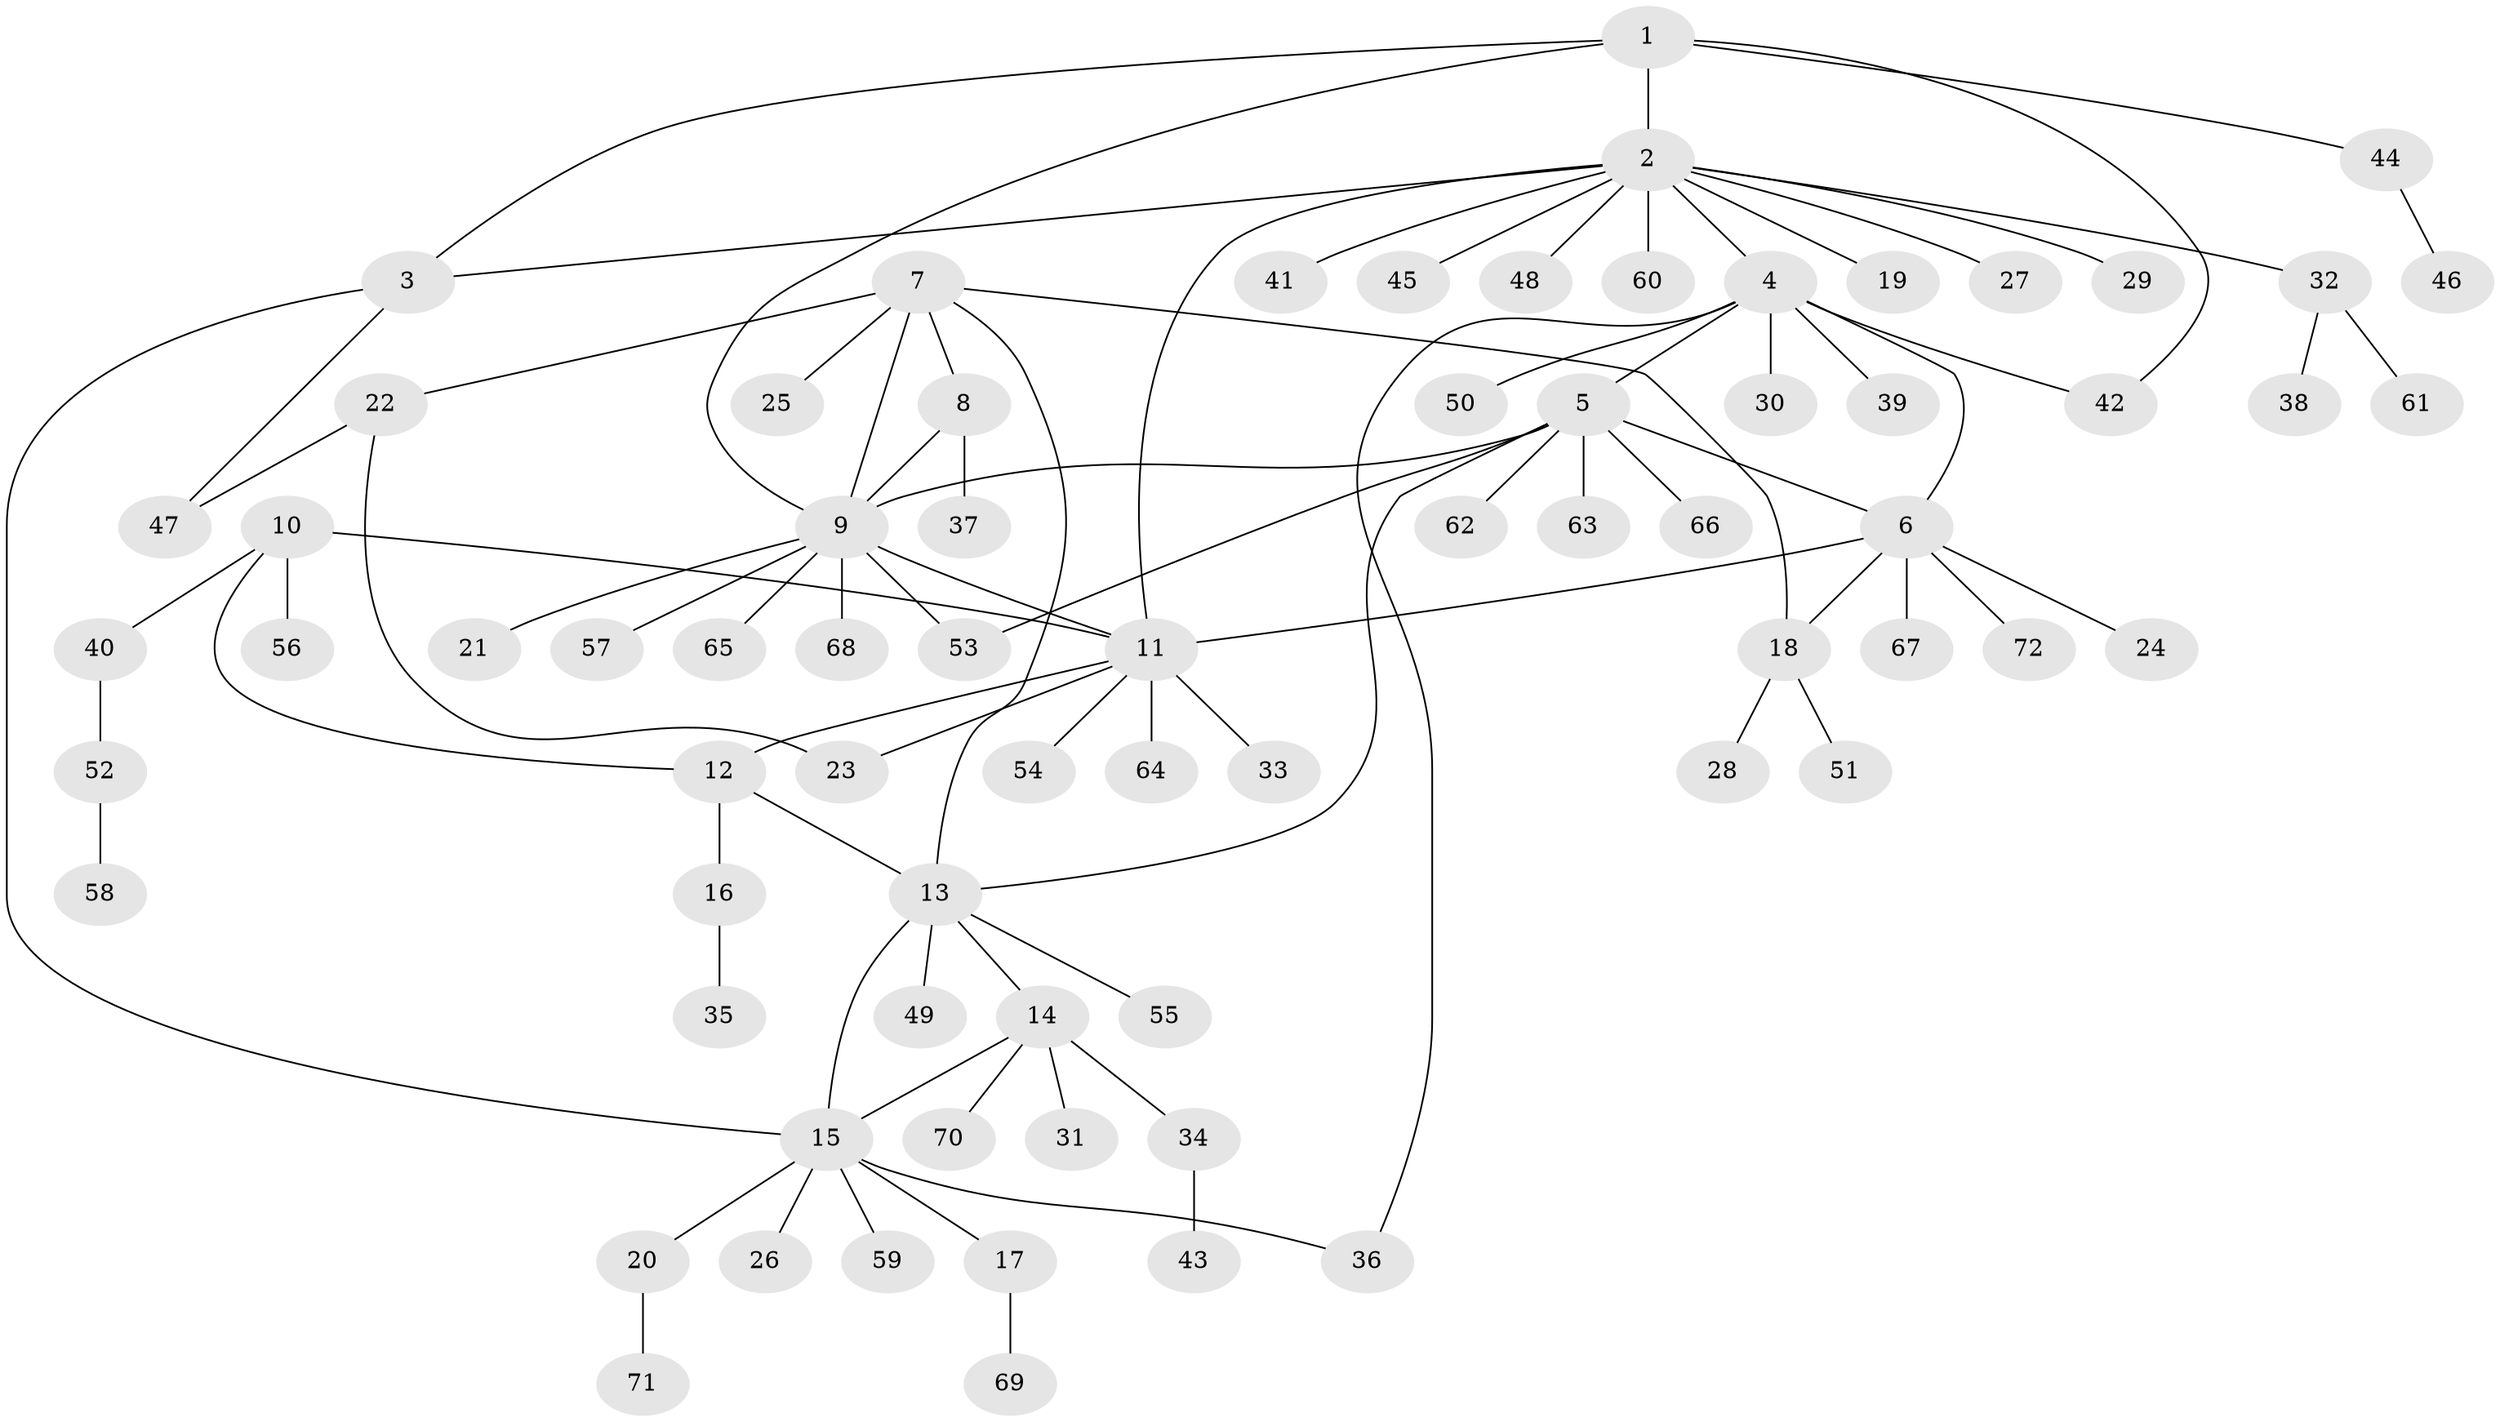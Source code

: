 // Generated by graph-tools (version 1.1) at 2025/02/03/09/25 03:02:42]
// undirected, 72 vertices, 88 edges
graph export_dot {
graph [start="1"]
  node [color=gray90,style=filled];
  1;
  2;
  3;
  4;
  5;
  6;
  7;
  8;
  9;
  10;
  11;
  12;
  13;
  14;
  15;
  16;
  17;
  18;
  19;
  20;
  21;
  22;
  23;
  24;
  25;
  26;
  27;
  28;
  29;
  30;
  31;
  32;
  33;
  34;
  35;
  36;
  37;
  38;
  39;
  40;
  41;
  42;
  43;
  44;
  45;
  46;
  47;
  48;
  49;
  50;
  51;
  52;
  53;
  54;
  55;
  56;
  57;
  58;
  59;
  60;
  61;
  62;
  63;
  64;
  65;
  66;
  67;
  68;
  69;
  70;
  71;
  72;
  1 -- 2;
  1 -- 3;
  1 -- 9;
  1 -- 42;
  1 -- 44;
  2 -- 3;
  2 -- 4;
  2 -- 11;
  2 -- 19;
  2 -- 27;
  2 -- 29;
  2 -- 32;
  2 -- 41;
  2 -- 45;
  2 -- 48;
  2 -- 60;
  3 -- 15;
  3 -- 47;
  4 -- 5;
  4 -- 6;
  4 -- 30;
  4 -- 36;
  4 -- 39;
  4 -- 42;
  4 -- 50;
  5 -- 6;
  5 -- 9;
  5 -- 13;
  5 -- 53;
  5 -- 62;
  5 -- 63;
  5 -- 66;
  6 -- 11;
  6 -- 18;
  6 -- 24;
  6 -- 67;
  6 -- 72;
  7 -- 8;
  7 -- 9;
  7 -- 13;
  7 -- 18;
  7 -- 22;
  7 -- 25;
  8 -- 9;
  8 -- 37;
  9 -- 11;
  9 -- 21;
  9 -- 53;
  9 -- 57;
  9 -- 65;
  9 -- 68;
  10 -- 11;
  10 -- 12;
  10 -- 40;
  10 -- 56;
  11 -- 12;
  11 -- 23;
  11 -- 33;
  11 -- 54;
  11 -- 64;
  12 -- 13;
  12 -- 16;
  13 -- 14;
  13 -- 15;
  13 -- 49;
  13 -- 55;
  14 -- 15;
  14 -- 31;
  14 -- 34;
  14 -- 70;
  15 -- 17;
  15 -- 20;
  15 -- 26;
  15 -- 36;
  15 -- 59;
  16 -- 35;
  17 -- 69;
  18 -- 28;
  18 -- 51;
  20 -- 71;
  22 -- 23;
  22 -- 47;
  32 -- 38;
  32 -- 61;
  34 -- 43;
  40 -- 52;
  44 -- 46;
  52 -- 58;
}
